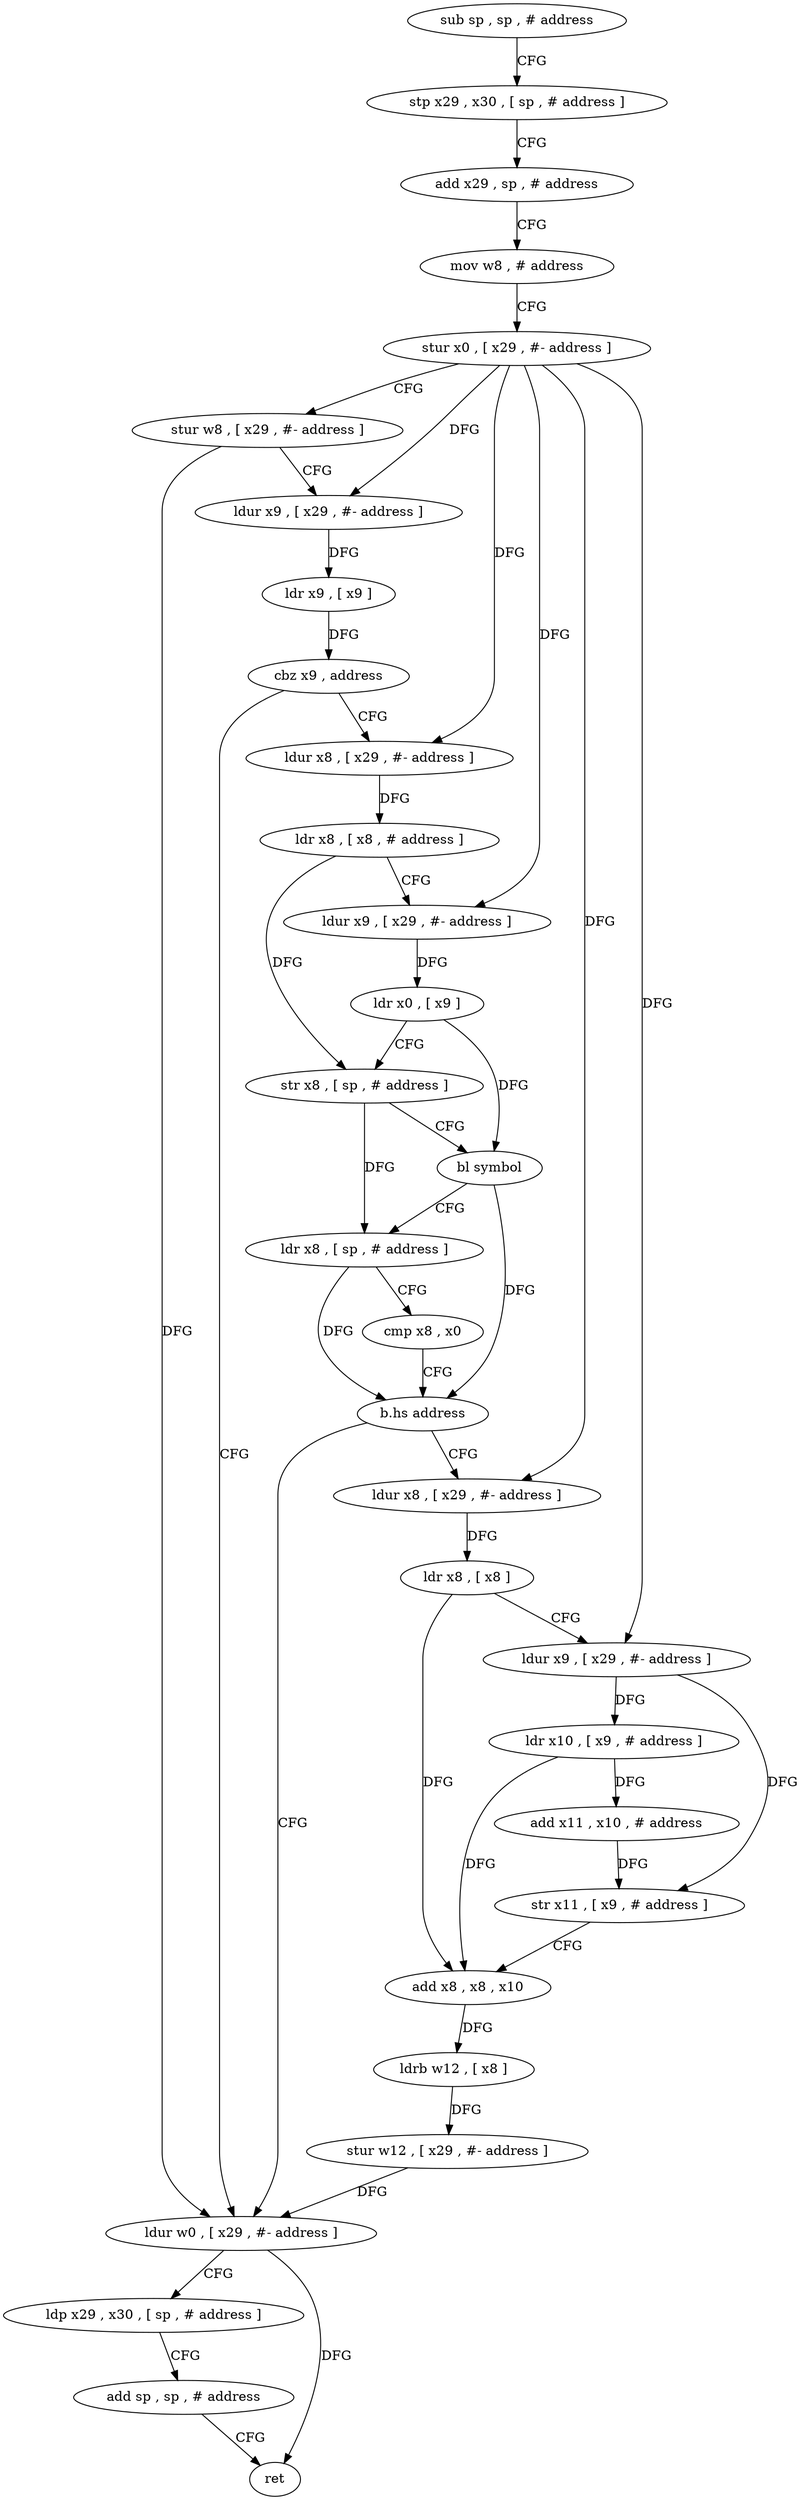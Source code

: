 digraph "func" {
"130724" [label = "sub sp , sp , # address" ]
"130728" [label = "stp x29 , x30 , [ sp , # address ]" ]
"130732" [label = "add x29 , sp , # address" ]
"130736" [label = "mov w8 , # address" ]
"130740" [label = "stur x0 , [ x29 , #- address ]" ]
"130744" [label = "stur w8 , [ x29 , #- address ]" ]
"130748" [label = "ldur x9 , [ x29 , #- address ]" ]
"130752" [label = "ldr x9 , [ x9 ]" ]
"130756" [label = "cbz x9 , address" ]
"130832" [label = "ldur w0 , [ x29 , #- address ]" ]
"130760" [label = "ldur x8 , [ x29 , #- address ]" ]
"130836" [label = "ldp x29 , x30 , [ sp , # address ]" ]
"130840" [label = "add sp , sp , # address" ]
"130844" [label = "ret" ]
"130764" [label = "ldr x8 , [ x8 , # address ]" ]
"130768" [label = "ldur x9 , [ x29 , #- address ]" ]
"130772" [label = "ldr x0 , [ x9 ]" ]
"130776" [label = "str x8 , [ sp , # address ]" ]
"130780" [label = "bl symbol" ]
"130784" [label = "ldr x8 , [ sp , # address ]" ]
"130788" [label = "cmp x8 , x0" ]
"130792" [label = "b.hs address" ]
"130796" [label = "ldur x8 , [ x29 , #- address ]" ]
"130800" [label = "ldr x8 , [ x8 ]" ]
"130804" [label = "ldur x9 , [ x29 , #- address ]" ]
"130808" [label = "ldr x10 , [ x9 , # address ]" ]
"130812" [label = "add x11 , x10 , # address" ]
"130816" [label = "str x11 , [ x9 , # address ]" ]
"130820" [label = "add x8 , x8 , x10" ]
"130824" [label = "ldrb w12 , [ x8 ]" ]
"130828" [label = "stur w12 , [ x29 , #- address ]" ]
"130724" -> "130728" [ label = "CFG" ]
"130728" -> "130732" [ label = "CFG" ]
"130732" -> "130736" [ label = "CFG" ]
"130736" -> "130740" [ label = "CFG" ]
"130740" -> "130744" [ label = "CFG" ]
"130740" -> "130748" [ label = "DFG" ]
"130740" -> "130760" [ label = "DFG" ]
"130740" -> "130768" [ label = "DFG" ]
"130740" -> "130796" [ label = "DFG" ]
"130740" -> "130804" [ label = "DFG" ]
"130744" -> "130748" [ label = "CFG" ]
"130744" -> "130832" [ label = "DFG" ]
"130748" -> "130752" [ label = "DFG" ]
"130752" -> "130756" [ label = "DFG" ]
"130756" -> "130832" [ label = "CFG" ]
"130756" -> "130760" [ label = "CFG" ]
"130832" -> "130836" [ label = "CFG" ]
"130832" -> "130844" [ label = "DFG" ]
"130760" -> "130764" [ label = "DFG" ]
"130836" -> "130840" [ label = "CFG" ]
"130840" -> "130844" [ label = "CFG" ]
"130764" -> "130768" [ label = "CFG" ]
"130764" -> "130776" [ label = "DFG" ]
"130768" -> "130772" [ label = "DFG" ]
"130772" -> "130776" [ label = "CFG" ]
"130772" -> "130780" [ label = "DFG" ]
"130776" -> "130780" [ label = "CFG" ]
"130776" -> "130784" [ label = "DFG" ]
"130780" -> "130784" [ label = "CFG" ]
"130780" -> "130792" [ label = "DFG" ]
"130784" -> "130788" [ label = "CFG" ]
"130784" -> "130792" [ label = "DFG" ]
"130788" -> "130792" [ label = "CFG" ]
"130792" -> "130832" [ label = "CFG" ]
"130792" -> "130796" [ label = "CFG" ]
"130796" -> "130800" [ label = "DFG" ]
"130800" -> "130804" [ label = "CFG" ]
"130800" -> "130820" [ label = "DFG" ]
"130804" -> "130808" [ label = "DFG" ]
"130804" -> "130816" [ label = "DFG" ]
"130808" -> "130812" [ label = "DFG" ]
"130808" -> "130820" [ label = "DFG" ]
"130812" -> "130816" [ label = "DFG" ]
"130816" -> "130820" [ label = "CFG" ]
"130820" -> "130824" [ label = "DFG" ]
"130824" -> "130828" [ label = "DFG" ]
"130828" -> "130832" [ label = "DFG" ]
}
